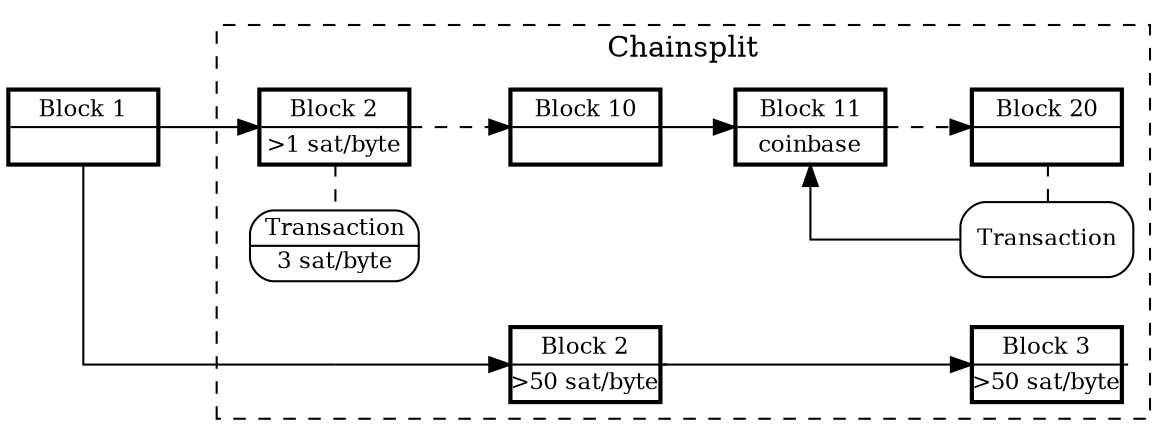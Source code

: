 digraph {
    node [fontsize=11 ]

    splines=ortho

    tx [shape=plaintext label=<
           <table border="1" cellborder="0" cellspacing="0" style="rounded">
             <tr><td> Transaction </td></tr><hr/>
             <tr><td>3 sat/byte</td></tr>
           </table>>]

    tx2 [shape=box style="rounded" label="Transaction"]

    node [fixedsize=true width=1 shape=box style="bold"]
    edge [fontsize=11];

    rankdir="LR";

    1  [label=<
           <table border="0" cellborder="0" cellspacing="1">
             <tr><td width="70">Block 1</td></tr><hr/>
             <tr><td> </td></tr>
           </table>>]

    a2  [label=<
          <table border="0" cellborder="0" cellspacing="1">
            <tr><td width="70">Block 2</td></tr><hr/>
            <tr><td>&gt;1 sat/byte</td></tr>
          </table>>]
    a10  [label=<
          <table border="0" cellborder="0" cellspacing="1">
            <tr><td width="70">Block 10</td></tr><hr/>
            <tr><td> </td></tr>
          </table>>]
    a11  [label=<
          <table border="0" cellborder="0" cellspacing="1">
            <tr><td width="70">Block 11</td></tr><hr/>
            <tr><td>coinbase</td></tr>
          </table>>]
    a20  [label=<
          <table border="0" cellborder="0" cellspacing="1">
            <tr><td width="70">Block 20</td></tr><hr/>
            <tr><td> </td></tr>
          </table>>]

    b_dummy [style=invis]

    b2  [label=<
          <table border="0" cellborder="0" cellspacing="1">
            <tr><td width="70">Block 2</td></tr><hr/>
            <tr><td>&gt;50 sat/byte</td></tr>
          </table>>]
    b3  [label=<
          <table border="0" cellborder="0" cellspacing="1">
            <tr><td width="70">Block 3</td></tr><hr/>
            <tr><td>&gt;50 sat/byte</td></tr>
          </table>>]

    subgraph cluster_split {
        label="Chainsplit"
        style=dashed

        edge[weight=3 group=blocks]
        a2 -> a10 [style=dashed]
        a10 -> a11
        a11 -> a20 [style=dashed]

        edge[weight=2 group=blocks]
        b_dummy -> b2 [tailclip=false]
        b2 -> b3

        { rank=same a10 b2 }
        { rank=same a20 b3 tx2 }
        { rank=same a2 tx b_dummy }

        tx -> a2 [arrowhead=none style=dashed]
        tx2 -> a20 [arrowhead=none style=dashed]
        tx2 -> a11

    }

    edge[weight=3 group=blocks]
    1 -> a2

    edge[weight=2 group=blocks headclip=false]
    1 -> b_dummy [arrowhead=none]
}

